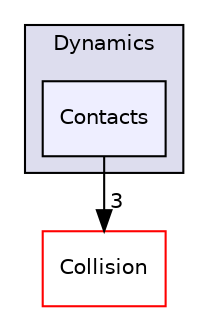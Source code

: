 digraph "src/core/Box2D/Box2D/Dynamics/Contacts" {
  compound=true
  node [ fontsize="10", fontname="Helvetica"];
  edge [ labelfontsize="10", labelfontname="Helvetica"];
  subgraph clusterdir_272e10ba97d07545c83a88491822674a {
    graph [ bgcolor="#ddddee", pencolor="black", label="Dynamics" fontname="Helvetica", fontsize="10", URL="dir_272e10ba97d07545c83a88491822674a.html"]
  dir_2050062e34446c5b223ec1a8db5bd68d [shape=box, label="Contacts", style="filled", fillcolor="#eeeeff", pencolor="black", URL="dir_2050062e34446c5b223ec1a8db5bd68d.html"];
  }
  dir_e2594b00aa3dad32419da6fbb3231296 [shape=box label="Collision" fillcolor="white" style="filled" color="red" URL="dir_e2594b00aa3dad32419da6fbb3231296.html"];
  dir_2050062e34446c5b223ec1a8db5bd68d->dir_e2594b00aa3dad32419da6fbb3231296 [headlabel="3", labeldistance=1.5 headhref="dir_000008_000004.html"];
}
